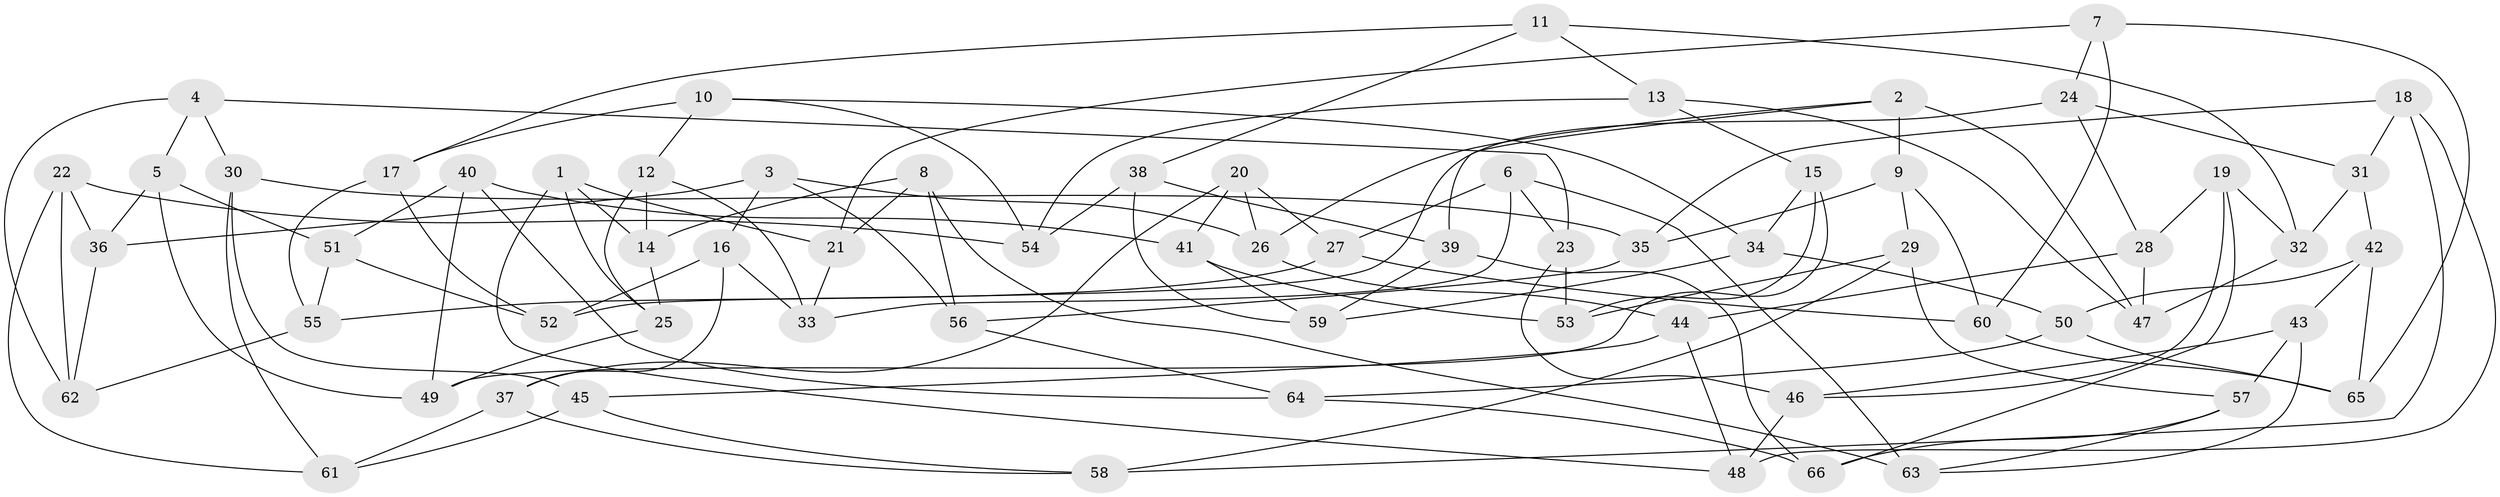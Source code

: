 // coarse degree distribution, {10: 0.025, 8: 0.075, 3: 0.125, 4: 0.7, 7: 0.025, 9: 0.05}
// Generated by graph-tools (version 1.1) at 2025/54/03/04/25 22:54:07]
// undirected, 66 vertices, 132 edges
graph export_dot {
  node [color=gray90,style=filled];
  1;
  2;
  3;
  4;
  5;
  6;
  7;
  8;
  9;
  10;
  11;
  12;
  13;
  14;
  15;
  16;
  17;
  18;
  19;
  20;
  21;
  22;
  23;
  24;
  25;
  26;
  27;
  28;
  29;
  30;
  31;
  32;
  33;
  34;
  35;
  36;
  37;
  38;
  39;
  40;
  41;
  42;
  43;
  44;
  45;
  46;
  47;
  48;
  49;
  50;
  51;
  52;
  53;
  54;
  55;
  56;
  57;
  58;
  59;
  60;
  61;
  62;
  63;
  64;
  65;
  66;
  1 -- 14;
  1 -- 21;
  1 -- 48;
  1 -- 25;
  2 -- 47;
  2 -- 39;
  2 -- 26;
  2 -- 9;
  3 -- 56;
  3 -- 36;
  3 -- 26;
  3 -- 16;
  4 -- 30;
  4 -- 62;
  4 -- 23;
  4 -- 5;
  5 -- 51;
  5 -- 49;
  5 -- 36;
  6 -- 33;
  6 -- 23;
  6 -- 63;
  6 -- 27;
  7 -- 24;
  7 -- 65;
  7 -- 21;
  7 -- 60;
  8 -- 21;
  8 -- 56;
  8 -- 63;
  8 -- 14;
  9 -- 35;
  9 -- 29;
  9 -- 60;
  10 -- 12;
  10 -- 34;
  10 -- 54;
  10 -- 17;
  11 -- 38;
  11 -- 13;
  11 -- 17;
  11 -- 32;
  12 -- 33;
  12 -- 25;
  12 -- 14;
  13 -- 15;
  13 -- 47;
  13 -- 54;
  14 -- 25;
  15 -- 49;
  15 -- 53;
  15 -- 34;
  16 -- 52;
  16 -- 37;
  16 -- 33;
  17 -- 55;
  17 -- 52;
  18 -- 48;
  18 -- 58;
  18 -- 31;
  18 -- 35;
  19 -- 28;
  19 -- 66;
  19 -- 32;
  19 -- 46;
  20 -- 26;
  20 -- 41;
  20 -- 27;
  20 -- 37;
  21 -- 33;
  22 -- 62;
  22 -- 54;
  22 -- 61;
  22 -- 36;
  23 -- 46;
  23 -- 53;
  24 -- 52;
  24 -- 31;
  24 -- 28;
  25 -- 49;
  26 -- 44;
  27 -- 60;
  27 -- 55;
  28 -- 44;
  28 -- 47;
  29 -- 58;
  29 -- 57;
  29 -- 53;
  30 -- 35;
  30 -- 61;
  30 -- 45;
  31 -- 32;
  31 -- 42;
  32 -- 47;
  34 -- 59;
  34 -- 50;
  35 -- 56;
  36 -- 62;
  37 -- 58;
  37 -- 61;
  38 -- 59;
  38 -- 39;
  38 -- 54;
  39 -- 59;
  39 -- 66;
  40 -- 64;
  40 -- 41;
  40 -- 51;
  40 -- 49;
  41 -- 59;
  41 -- 53;
  42 -- 50;
  42 -- 43;
  42 -- 65;
  43 -- 57;
  43 -- 63;
  43 -- 46;
  44 -- 48;
  44 -- 45;
  45 -- 58;
  45 -- 61;
  46 -- 48;
  50 -- 65;
  50 -- 64;
  51 -- 52;
  51 -- 55;
  55 -- 62;
  56 -- 64;
  57 -- 63;
  57 -- 66;
  60 -- 65;
  64 -- 66;
}
